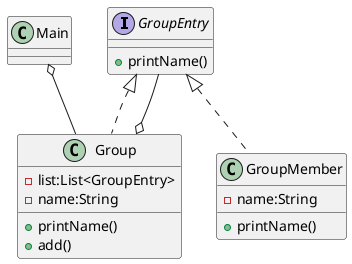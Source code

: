 @startuml

interface GroupEntry{
    + printName()
}

class Group{
    - list:List<GroupEntry>
    - name:String
    + printName()
    + add()
}

class GroupMember{
    - name:String
    + printName()
}

class Main{

}

GroupEntry <|.. Group
GroupEntry <|.. GroupMember
Group o-- GroupEntry
Main o-- Group

@enduml